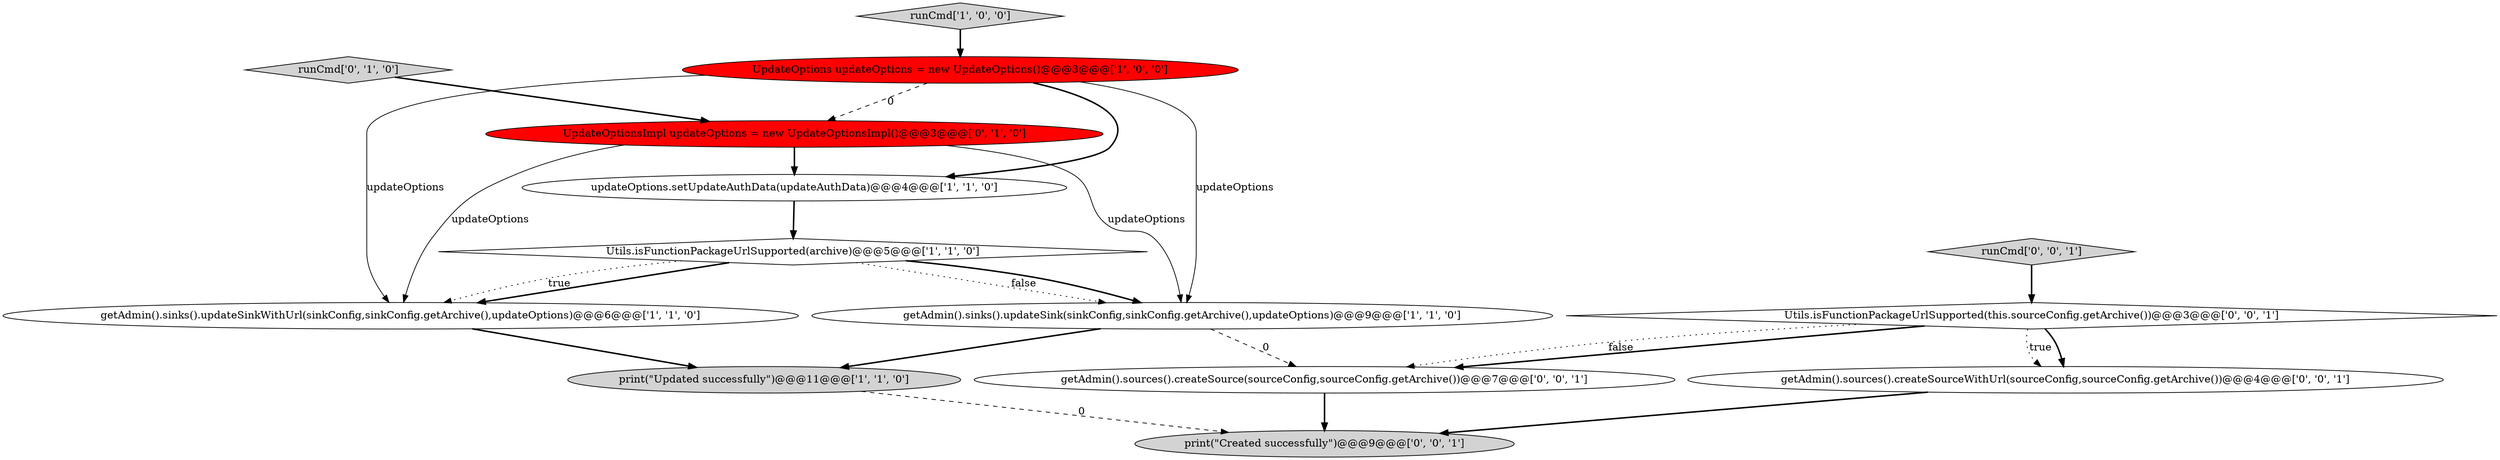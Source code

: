 digraph {
2 [style = filled, label = "print(\"Updated successfully\")@@@11@@@['1', '1', '0']", fillcolor = lightgray, shape = ellipse image = "AAA0AAABBB1BBB"];
4 [style = filled, label = "UpdateOptions updateOptions = new UpdateOptions()@@@3@@@['1', '0', '0']", fillcolor = red, shape = ellipse image = "AAA1AAABBB1BBB"];
5 [style = filled, label = "updateOptions.setUpdateAuthData(updateAuthData)@@@4@@@['1', '1', '0']", fillcolor = white, shape = ellipse image = "AAA0AAABBB1BBB"];
8 [style = filled, label = "runCmd['0', '1', '0']", fillcolor = lightgray, shape = diamond image = "AAA0AAABBB2BBB"];
11 [style = filled, label = "getAdmin().sources().createSourceWithUrl(sourceConfig,sourceConfig.getArchive())@@@4@@@['0', '0', '1']", fillcolor = white, shape = ellipse image = "AAA0AAABBB3BBB"];
9 [style = filled, label = "runCmd['0', '0', '1']", fillcolor = lightgray, shape = diamond image = "AAA0AAABBB3BBB"];
0 [style = filled, label = "getAdmin().sinks().updateSink(sinkConfig,sinkConfig.getArchive(),updateOptions)@@@9@@@['1', '1', '0']", fillcolor = white, shape = ellipse image = "AAA0AAABBB1BBB"];
6 [style = filled, label = "getAdmin().sinks().updateSinkWithUrl(sinkConfig,sinkConfig.getArchive(),updateOptions)@@@6@@@['1', '1', '0']", fillcolor = white, shape = ellipse image = "AAA0AAABBB1BBB"];
7 [style = filled, label = "UpdateOptionsImpl updateOptions = new UpdateOptionsImpl()@@@3@@@['0', '1', '0']", fillcolor = red, shape = ellipse image = "AAA1AAABBB2BBB"];
1 [style = filled, label = "runCmd['1', '0', '0']", fillcolor = lightgray, shape = diamond image = "AAA0AAABBB1BBB"];
12 [style = filled, label = "print(\"Created successfully\")@@@9@@@['0', '0', '1']", fillcolor = lightgray, shape = ellipse image = "AAA0AAABBB3BBB"];
10 [style = filled, label = "getAdmin().sources().createSource(sourceConfig,sourceConfig.getArchive())@@@7@@@['0', '0', '1']", fillcolor = white, shape = ellipse image = "AAA0AAABBB3BBB"];
3 [style = filled, label = "Utils.isFunctionPackageUrlSupported(archive)@@@5@@@['1', '1', '0']", fillcolor = white, shape = diamond image = "AAA0AAABBB1BBB"];
13 [style = filled, label = "Utils.isFunctionPackageUrlSupported(this.sourceConfig.getArchive())@@@3@@@['0', '0', '1']", fillcolor = white, shape = diamond image = "AAA0AAABBB3BBB"];
5->3 [style = bold, label=""];
13->10 [style = bold, label=""];
1->4 [style = bold, label=""];
0->2 [style = bold, label=""];
4->6 [style = solid, label="updateOptions"];
3->6 [style = bold, label=""];
11->12 [style = bold, label=""];
7->6 [style = solid, label="updateOptions"];
3->6 [style = dotted, label="true"];
13->11 [style = bold, label=""];
3->0 [style = dotted, label="false"];
0->10 [style = dashed, label="0"];
3->0 [style = bold, label=""];
8->7 [style = bold, label=""];
6->2 [style = bold, label=""];
2->12 [style = dashed, label="0"];
7->5 [style = bold, label=""];
4->0 [style = solid, label="updateOptions"];
10->12 [style = bold, label=""];
4->7 [style = dashed, label="0"];
7->0 [style = solid, label="updateOptions"];
13->11 [style = dotted, label="true"];
13->10 [style = dotted, label="false"];
4->5 [style = bold, label=""];
9->13 [style = bold, label=""];
}
